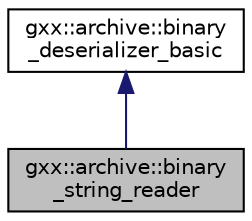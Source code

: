 digraph "gxx::archive::binary_string_reader"
{
  edge [fontname="Helvetica",fontsize="10",labelfontname="Helvetica",labelfontsize="10"];
  node [fontname="Helvetica",fontsize="10",shape=record];
  Node1 [label="gxx::archive::binary\l_string_reader",height=0.2,width=0.4,color="black", fillcolor="grey75", style="filled", fontcolor="black"];
  Node2 -> Node1 [dir="back",color="midnightblue",fontsize="10",style="solid",fontname="Helvetica"];
  Node2 [label="gxx::archive::binary\l_deserializer_basic",height=0.2,width=0.4,color="black", fillcolor="white", style="filled",URL="$classgxx_1_1archive_1_1binary__deserializer__basic.html"];
}
